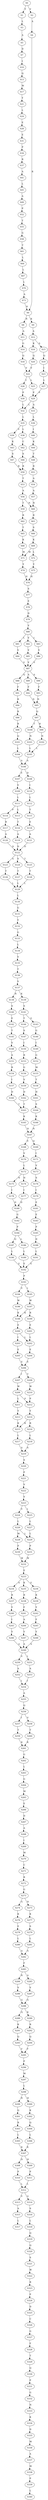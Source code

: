 strict digraph  {
	S0 -> S1 [ label = Y ];
	S0 -> S2 [ label = V ];
	S1 -> S3 [ label = L ];
	S2 -> S4 [ label = A ];
	S3 -> S5 [ label = A ];
	S4 -> S6 [ label = R ];
	S5 -> S7 [ label = D ];
	S6 -> S8 [ label = R ];
	S6 -> S9 [ label = K ];
	S7 -> S10 [ label = I ];
	S8 -> S11 [ label = A ];
	S9 -> S12 [ label = A ];
	S10 -> S13 [ label = Q ];
	S11 -> S14 [ label = G ];
	S12 -> S15 [ label = S ];
	S12 -> S16 [ label = K ];
	S13 -> S17 [ label = M ];
	S14 -> S18 [ label = Q ];
	S15 -> S19 [ label = Q ];
	S16 -> S20 [ label = Q ];
	S17 -> S21 [ label = Y ];
	S18 -> S22 [ label = V ];
	S19 -> S23 [ label = I ];
	S20 -> S22 [ label = V ];
	S21 -> S24 [ label = L ];
	S22 -> S25 [ label = L ];
	S22 -> S26 [ label = I ];
	S23 -> S27 [ label = L ];
	S24 -> S28 [ label = E ];
	S25 -> S29 [ label = P ];
	S26 -> S30 [ label = P ];
	S27 -> S29 [ label = P ];
	S28 -> S31 [ label = E ];
	S29 -> S32 [ label = L ];
	S29 -> S33 [ label = A ];
	S30 -> S32 [ label = L ];
	S31 -> S34 [ label = P ];
	S32 -> S35 [ label = L ];
	S33 -> S36 [ label = L ];
	S34 -> S37 [ label = R ];
	S35 -> S38 [ label = L ];
	S35 -> S39 [ label = V ];
	S36 -> S40 [ label = I ];
	S37 -> S41 [ label = A ];
	S38 -> S42 [ label = C ];
	S39 -> S43 [ label = K ];
	S40 -> S44 [ label = K ];
	S41 -> S45 [ label = L ];
	S42 -> S46 [ label = S ];
	S43 -> S47 [ label = S ];
	S44 -> S48 [ label = T ];
	S45 -> S49 [ label = A ];
	S46 -> S50 [ label = R ];
	S47 -> S50 [ label = R ];
	S48 -> S51 [ label = R ];
	S49 -> S52 [ label = P ];
	S50 -> S53 [ label = T ];
	S51 -> S54 [ label = A ];
	S52 -> S55 [ label = T ];
	S53 -> S56 [ label = A ];
	S54 -> S57 [ label = A ];
	S55 -> S58 [ label = G ];
	S56 -> S59 [ label = T ];
	S56 -> S60 [ label = N ];
	S57 -> S60 [ label = N ];
	S58 -> S61 [ label = T ];
	S59 -> S62 [ label = R ];
	S60 -> S63 [ label = R ];
	S61 -> S64 [ label = L ];
	S62 -> S65 [ label = T ];
	S63 -> S66 [ label = S ];
	S64 -> S67 [ label = L ];
	S65 -> S68 [ label = K ];
	S66 -> S69 [ label = K ];
	S67 -> S70 [ label = L ];
	S68 -> S71 [ label = M ];
	S69 -> S72 [ label = L ];
	S69 -> S71 [ label = M ];
	S70 -> S73 [ label = A ];
	S71 -> S74 [ label = Y ];
	S72 -> S75 [ label = Y ];
	S73 -> S6 [ label = R ];
	S74 -> S76 [ label = H ];
	S75 -> S76 [ label = H ];
	S76 -> S77 [ label = S ];
	S77 -> S78 [ label = E ];
	S78 -> S79 [ label = D ];
	S79 -> S80 [ label = V ];
	S80 -> S81 [ label = L ];
	S80 -> S82 [ label = V ];
	S80 -> S83 [ label = I ];
	S81 -> S84 [ label = V ];
	S82 -> S85 [ label = V ];
	S83 -> S86 [ label = V ];
	S84 -> S87 [ label = V ];
	S85 -> S87 [ label = V ];
	S86 -> S87 [ label = V ];
	S87 -> S88 [ label = Q ];
	S87 -> S89 [ label = A ];
	S87 -> S90 [ label = S ];
	S88 -> S91 [ label = F ];
	S89 -> S92 [ label = F ];
	S90 -> S93 [ label = F ];
	S91 -> S94 [ label = R ];
	S92 -> S95 [ label = N ];
	S93 -> S95 [ label = N ];
	S94 -> S96 [ label = R ];
	S95 -> S97 [ label = Q ];
	S96 -> S98 [ label = R ];
	S97 -> S99 [ label = R ];
	S97 -> S100 [ label = T ];
	S98 -> S101 [ label = Q ];
	S99 -> S102 [ label = N ];
	S100 -> S103 [ label = N ];
	S101 -> S104 [ label = L ];
	S102 -> S105 [ label = L ];
	S103 -> S105 [ label = L ];
	S104 -> S106 [ label = A ];
	S105 -> S106 [ label = A ];
	S106 -> S107 [ label = E ];
	S106 -> S108 [ label = D ];
	S107 -> S109 [ label = V ];
	S108 -> S110 [ label = I ];
	S109 -> S111 [ label = L ];
	S110 -> S112 [ label = L ];
	S111 -> S113 [ label = L ];
	S111 -> S114 [ label = P ];
	S112 -> S115 [ label = T ];
	S113 -> S116 [ label = T ];
	S114 -> S117 [ label = R ];
	S115 -> S118 [ label = E ];
	S116 -> S119 [ label = A ];
	S117 -> S120 [ label = A ];
	S118 -> S121 [ label = A ];
	S119 -> S122 [ label = D ];
	S120 -> S122 [ label = D ];
	S121 -> S122 [ label = D ];
	S122 -> S123 [ label = A ];
	S122 -> S124 [ label = S ];
	S122 -> S125 [ label = T ];
	S123 -> S126 [ label = T ];
	S124 -> S127 [ label = T ];
	S125 -> S128 [ label = T ];
	S126 -> S129 [ label = L ];
	S127 -> S129 [ label = L ];
	S128 -> S129 [ label = L ];
	S129 -> S130 [ label = L ];
	S130 -> S131 [ label = G ];
	S131 -> S132 [ label = Y ];
	S132 -> S133 [ label = G ];
	S133 -> S134 [ label = L ];
	S134 -> S135 [ label = V ];
	S135 -> S136 [ label = T ];
	S136 -> S137 [ label = V ];
	S137 -> S138 [ label = R ];
	S137 -> S139 [ label = K ];
	S138 -> S140 [ label = S ];
	S139 -> S141 [ label = S ];
	S140 -> S142 [ label = E ];
	S141 -> S143 [ label = S ];
	S141 -> S144 [ label = T ];
	S142 -> S145 [ label = T ];
	S143 -> S146 [ label = G ];
	S144 -> S147 [ label = S ];
	S145 -> S148 [ label = V ];
	S146 -> S149 [ label = I ];
	S147 -> S150 [ label = I ];
	S148 -> S151 [ label = A ];
	S149 -> S152 [ label = G ];
	S150 -> S153 [ label = R ];
	S151 -> S154 [ label = R ];
	S152 -> S155 [ label = M ];
	S153 -> S156 [ label = G ];
	S154 -> S157 [ label = I ];
	S155 -> S158 [ label = T ];
	S156 -> S159 [ label = V ];
	S157 -> S160 [ label = D ];
	S158 -> S161 [ label = H ];
	S159 -> S162 [ label = D ];
	S160 -> S163 [ label = T ];
	S161 -> S164 [ label = S ];
	S162 -> S163 [ label = T ];
	S163 -> S165 [ label = K ];
	S164 -> S166 [ label = K ];
	S165 -> S167 [ label = N ];
	S166 -> S167 [ label = N ];
	S167 -> S168 [ label = E ];
	S167 -> S169 [ label = Q ];
	S168 -> S170 [ label = V ];
	S169 -> S171 [ label = I ];
	S170 -> S172 [ label = L ];
	S171 -> S173 [ label = V ];
	S172 -> S174 [ label = H ];
	S172 -> S175 [ label = N ];
	S173 -> S176 [ label = S ];
	S174 -> S177 [ label = I ];
	S175 -> S178 [ label = I ];
	S176 -> S179 [ label = I ];
	S177 -> S180 [ label = D ];
	S178 -> S180 [ label = D ];
	S179 -> S181 [ label = E ];
	S180 -> S182 [ label = G ];
	S181 -> S183 [ label = E ];
	S182 -> S184 [ label = P ];
	S183 -> S185 [ label = P ];
	S184 -> S186 [ label = L ];
	S184 -> S187 [ label = Q ];
	S185 -> S188 [ label = D ];
	S186 -> S189 [ label = L ];
	S187 -> S190 [ label = L ];
	S188 -> S191 [ label = L ];
	S189 -> S192 [ label = E ];
	S190 -> S192 [ label = E ];
	S191 -> S192 [ label = E ];
	S192 -> S193 [ label = P ];
	S193 -> S194 [ label = V ];
	S193 -> S195 [ label = I ];
	S194 -> S196 [ label = W ];
	S195 -> S197 [ label = W ];
	S196 -> S198 [ label = K ];
	S197 -> S199 [ label = R ];
	S197 -> S198 [ label = K ];
	S198 -> S200 [ label = E ];
	S199 -> S201 [ label = E ];
	S200 -> S202 [ label = L ];
	S200 -> S203 [ label = I ];
	S201 -> S202 [ label = L ];
	S202 -> S204 [ label = E ];
	S203 -> S205 [ label = E ];
	S204 -> S206 [ label = E ];
	S205 -> S206 [ label = E ];
	S206 -> S207 [ label = I ];
	S206 -> S208 [ label = T ];
	S207 -> S209 [ label = W ];
	S208 -> S210 [ label = W ];
	S209 -> S211 [ label = L ];
	S209 -> S212 [ label = P ];
	S210 -> S212 [ label = P ];
	S211 -> S213 [ label = Y ];
	S212 -> S214 [ label = Y ];
	S213 -> S215 [ label = K ];
	S214 -> S215 [ label = K ];
	S214 -> S216 [ label = R ];
	S215 -> S217 [ label = L ];
	S216 -> S218 [ label = L ];
	S217 -> S219 [ label = S ];
	S218 -> S219 [ label = S ];
	S219 -> S220 [ label = S ];
	S220 -> S221 [ label = P ];
	S221 -> S222 [ label = V ];
	S222 -> S223 [ label = V ];
	S223 -> S224 [ label = V ];
	S223 -> S225 [ label = I ];
	S224 -> S226 [ label = L ];
	S225 -> S227 [ label = L ];
	S226 -> S228 [ label = M ];
	S226 -> S229 [ label = L ];
	S227 -> S229 [ label = L ];
	S228 -> S230 [ label = P ];
	S229 -> S231 [ label = P ];
	S230 -> S232 [ label = W ];
	S231 -> S232 [ label = W ];
	S232 -> S233 [ label = E ];
	S233 -> S234 [ label = A ];
	S233 -> S235 [ label = K ];
	S233 -> S236 [ label = E ];
	S234 -> S237 [ label = R ];
	S235 -> S238 [ label = R ];
	S236 -> S239 [ label = K ];
	S237 -> S240 [ label = Y ];
	S238 -> S241 [ label = F ];
	S239 -> S242 [ label = Y ];
	S240 -> S243 [ label = I ];
	S241 -> S244 [ label = A ];
	S242 -> S245 [ label = F ];
	S243 -> S246 [ label = Y ];
	S244 -> S247 [ label = Y ];
	S245 -> S248 [ label = Y ];
	S246 -> S249 [ label = A ];
	S247 -> S249 [ label = A ];
	S248 -> S249 [ label = A ];
	S249 -> S250 [ label = V ];
	S249 -> S251 [ label = I ];
	S250 -> S252 [ label = A ];
	S251 -> S253 [ label = A ];
	S252 -> S254 [ label = I ];
	S253 -> S254 [ label = I ];
	S254 -> S255 [ label = A ];
	S255 -> S256 [ label = Q ];
	S256 -> S257 [ label = I ];
	S256 -> S258 [ label = V ];
	S257 -> S259 [ label = T ];
	S258 -> S260 [ label = T ];
	S259 -> S261 [ label = K ];
	S260 -> S261 [ label = K ];
	S261 -> S262 [ label = G ];
	S262 -> S263 [ label = L ];
	S263 -> S264 [ label = G ];
	S264 -> S265 [ label = M ];
	S265 -> S266 [ label = E ];
	S266 -> S267 [ label = D ];
	S267 -> S268 [ label = A ];
	S268 -> S269 [ label = I ];
	S269 -> S270 [ label = M ];
	S270 -> S271 [ label = C ];
	S271 -> S272 [ label = R ];
	S272 -> S273 [ label = G ];
	S273 -> S274 [ label = G ];
	S273 -> S275 [ label = N ];
	S274 -> S276 [ label = K ];
	S275 -> S277 [ label = K ];
	S276 -> S278 [ label = E ];
	S277 -> S279 [ label = S ];
	S278 -> S280 [ label = L ];
	S279 -> S281 [ label = L ];
	S280 -> S282 [ label = A ];
	S281 -> S282 [ label = A ];
	S282 -> S283 [ label = F ];
	S283 -> S284 [ label = R ];
	S283 -> S285 [ label = A ];
	S284 -> S286 [ label = V ];
	S285 -> S287 [ label = V ];
	S286 -> S288 [ label = G ];
	S287 -> S288 [ label = G ];
	S288 -> S289 [ label = Q ];
	S288 -> S290 [ label = K ];
	S289 -> S291 [ label = K ];
	S290 -> S292 [ label = R ];
	S291 -> S293 [ label = Q ];
	S292 -> S294 [ label = Q ];
	S293 -> S295 [ label = F ];
	S294 -> S295 [ label = F ];
	S295 -> S296 [ label = P ];
	S296 -> S297 [ label = M ];
	S297 -> S298 [ label = L ];
	S298 -> S299 [ label = R ];
	S298 -> S300 [ label = H ];
	S299 -> S301 [ label = Q ];
	S300 -> S302 [ label = K ];
	S301 -> S303 [ label = R ];
	S302 -> S304 [ label = Q ];
	S303 -> S305 [ label = L ];
	S304 -> S306 [ label = L ];
	S305 -> S307 [ label = K ];
	S306 -> S307 [ label = K ];
	S307 -> S308 [ label = D ];
	S307 -> S309 [ label = H ];
	S308 -> S310 [ label = P ];
	S309 -> S311 [ label = P ];
	S310 -> S312 [ label = L ];
	S311 -> S312 [ label = L ];
	S312 -> S313 [ label = V ];
	S312 -> S314 [ label = G ];
	S313 -> S315 [ label = A ];
	S314 -> S316 [ label = S ];
	S315 -> S317 [ label = L ];
	S316 -> S318 [ label = L ];
	S318 -> S319 [ label = Q ];
	S319 -> S320 [ label = Q ];
	S320 -> S321 [ label = S ];
	S321 -> S322 [ label = W ];
	S322 -> S323 [ label = R ];
	S323 -> S324 [ label = P ];
	S324 -> S325 [ label = D ];
	S325 -> S326 [ label = C ];
	S326 -> S327 [ label = G ];
	S327 -> S328 [ label = F ];
	S328 -> S329 [ label = T ];
	S329 -> S330 [ label = Q ];
	S330 -> S331 [ label = P ];
	S331 -> S332 [ label = G ];
	S332 -> S333 [ label = N ];
	S333 -> S334 [ label = K ];
	S334 -> S335 [ label = D ];
	S335 -> S336 [ label = M ];
	S336 -> S337 [ label = A ];
	S337 -> S338 [ label = M ];
	S338 -> S339 [ label = P ];
	S339 -> S340 [ label = L ];
}
